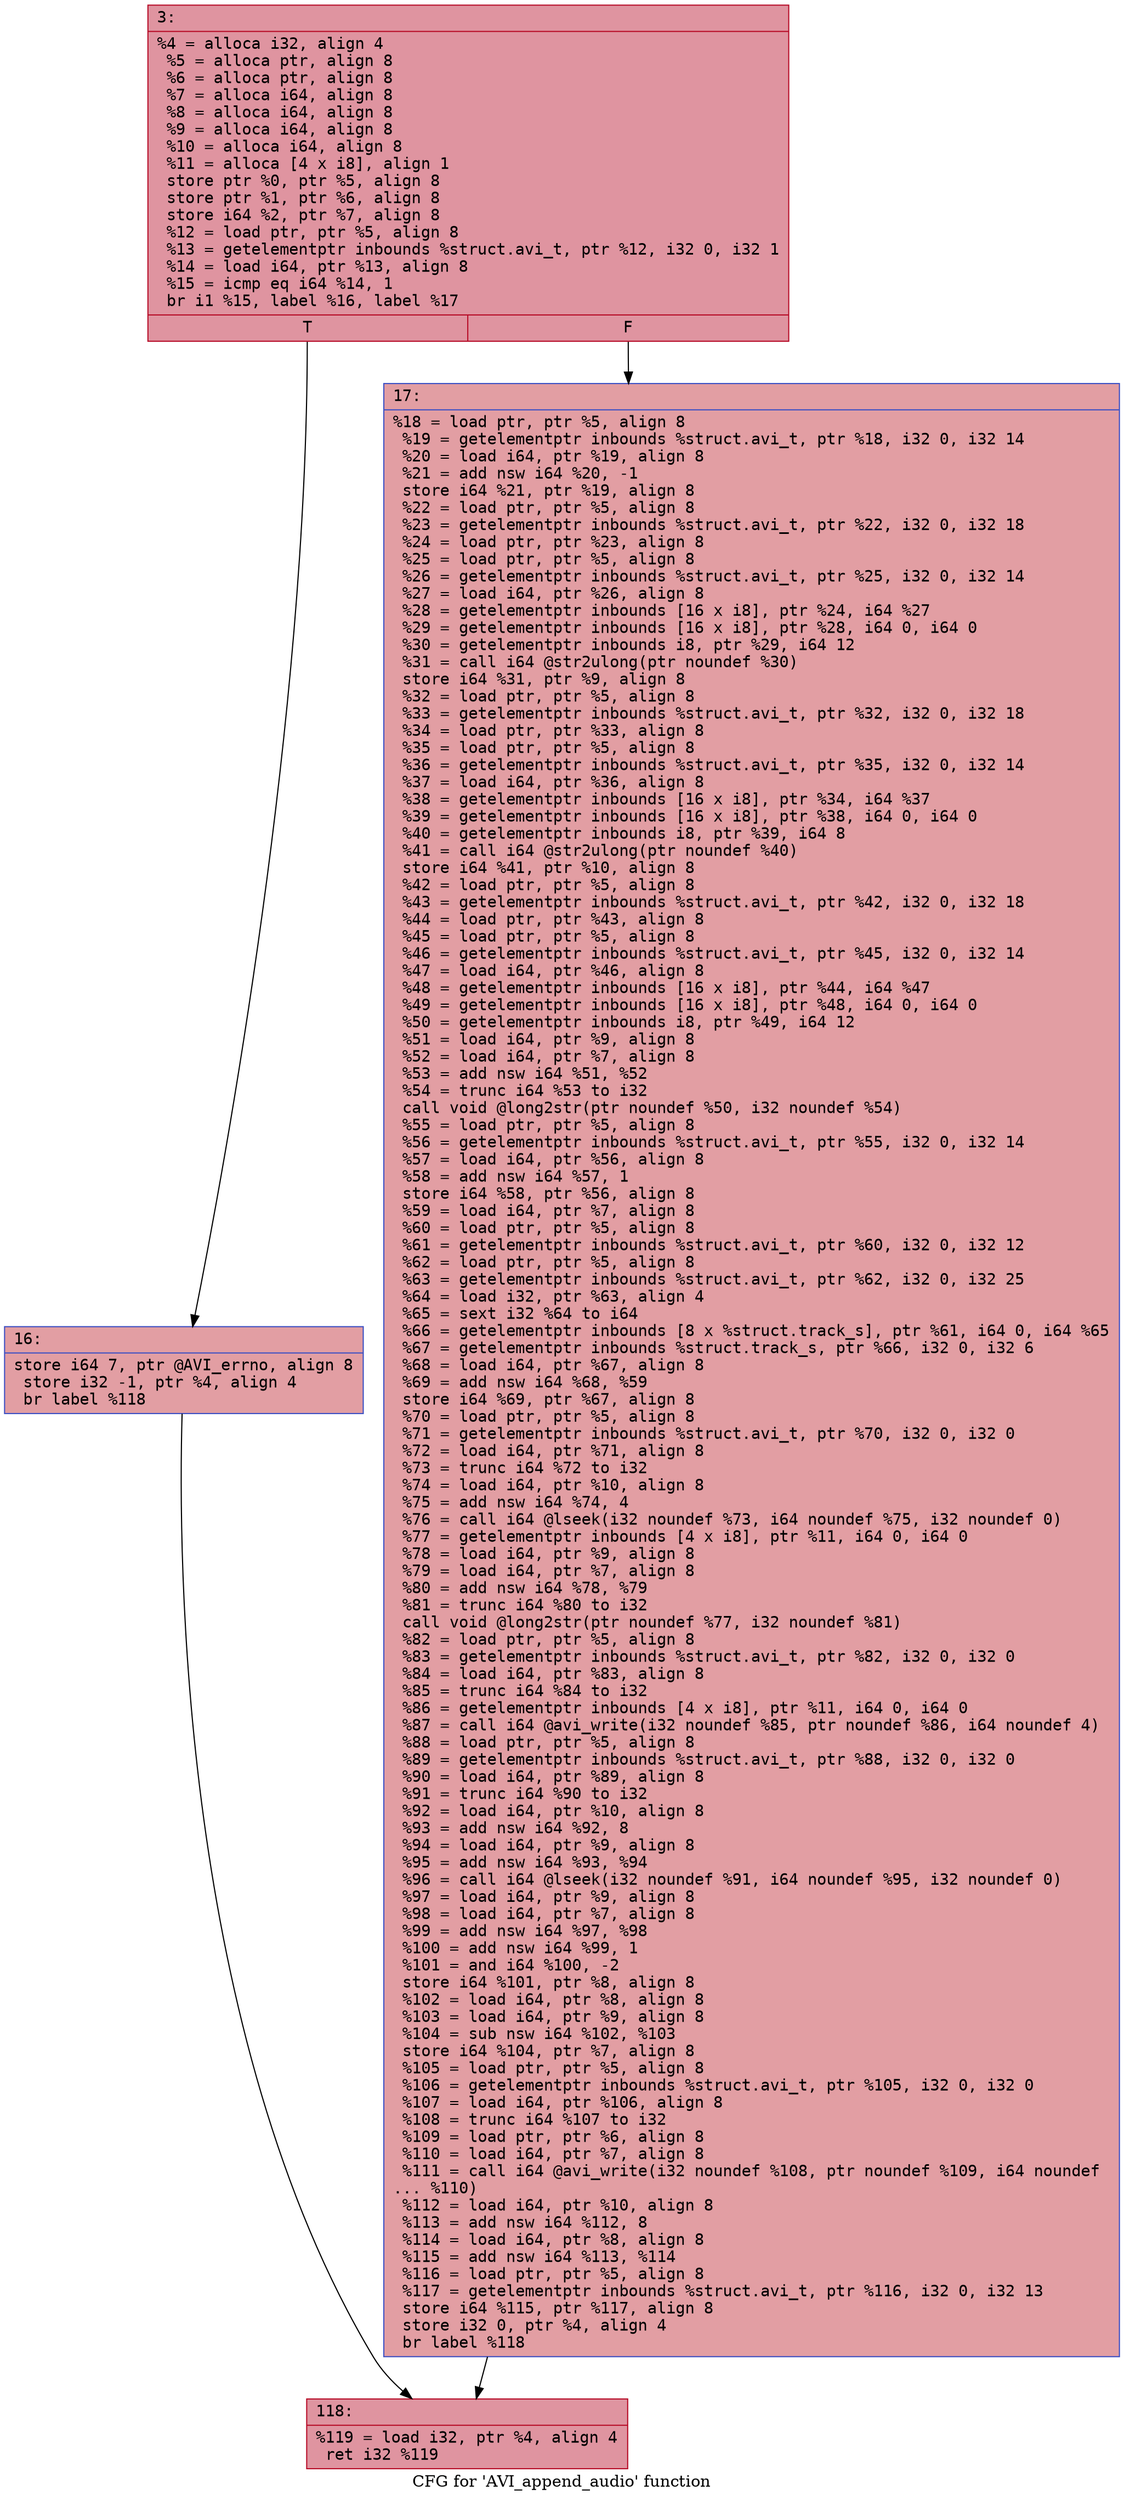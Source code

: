 digraph "CFG for 'AVI_append_audio' function" {
	label="CFG for 'AVI_append_audio' function";

	Node0x6000005bfc00 [shape=record,color="#b70d28ff", style=filled, fillcolor="#b70d2870" fontname="Courier",label="{3:\l|  %4 = alloca i32, align 4\l  %5 = alloca ptr, align 8\l  %6 = alloca ptr, align 8\l  %7 = alloca i64, align 8\l  %8 = alloca i64, align 8\l  %9 = alloca i64, align 8\l  %10 = alloca i64, align 8\l  %11 = alloca [4 x i8], align 1\l  store ptr %0, ptr %5, align 8\l  store ptr %1, ptr %6, align 8\l  store i64 %2, ptr %7, align 8\l  %12 = load ptr, ptr %5, align 8\l  %13 = getelementptr inbounds %struct.avi_t, ptr %12, i32 0, i32 1\l  %14 = load i64, ptr %13, align 8\l  %15 = icmp eq i64 %14, 1\l  br i1 %15, label %16, label %17\l|{<s0>T|<s1>F}}"];
	Node0x6000005bfc00:s0 -> Node0x6000005bfc50[tooltip="3 -> 16\nProbability 50.00%" ];
	Node0x6000005bfc00:s1 -> Node0x6000005bfca0[tooltip="3 -> 17\nProbability 50.00%" ];
	Node0x6000005bfc50 [shape=record,color="#3d50c3ff", style=filled, fillcolor="#be242e70" fontname="Courier",label="{16:\l|  store i64 7, ptr @AVI_errno, align 8\l  store i32 -1, ptr %4, align 4\l  br label %118\l}"];
	Node0x6000005bfc50 -> Node0x6000005bfcf0[tooltip="16 -> 118\nProbability 100.00%" ];
	Node0x6000005bfca0 [shape=record,color="#3d50c3ff", style=filled, fillcolor="#be242e70" fontname="Courier",label="{17:\l|  %18 = load ptr, ptr %5, align 8\l  %19 = getelementptr inbounds %struct.avi_t, ptr %18, i32 0, i32 14\l  %20 = load i64, ptr %19, align 8\l  %21 = add nsw i64 %20, -1\l  store i64 %21, ptr %19, align 8\l  %22 = load ptr, ptr %5, align 8\l  %23 = getelementptr inbounds %struct.avi_t, ptr %22, i32 0, i32 18\l  %24 = load ptr, ptr %23, align 8\l  %25 = load ptr, ptr %5, align 8\l  %26 = getelementptr inbounds %struct.avi_t, ptr %25, i32 0, i32 14\l  %27 = load i64, ptr %26, align 8\l  %28 = getelementptr inbounds [16 x i8], ptr %24, i64 %27\l  %29 = getelementptr inbounds [16 x i8], ptr %28, i64 0, i64 0\l  %30 = getelementptr inbounds i8, ptr %29, i64 12\l  %31 = call i64 @str2ulong(ptr noundef %30)\l  store i64 %31, ptr %9, align 8\l  %32 = load ptr, ptr %5, align 8\l  %33 = getelementptr inbounds %struct.avi_t, ptr %32, i32 0, i32 18\l  %34 = load ptr, ptr %33, align 8\l  %35 = load ptr, ptr %5, align 8\l  %36 = getelementptr inbounds %struct.avi_t, ptr %35, i32 0, i32 14\l  %37 = load i64, ptr %36, align 8\l  %38 = getelementptr inbounds [16 x i8], ptr %34, i64 %37\l  %39 = getelementptr inbounds [16 x i8], ptr %38, i64 0, i64 0\l  %40 = getelementptr inbounds i8, ptr %39, i64 8\l  %41 = call i64 @str2ulong(ptr noundef %40)\l  store i64 %41, ptr %10, align 8\l  %42 = load ptr, ptr %5, align 8\l  %43 = getelementptr inbounds %struct.avi_t, ptr %42, i32 0, i32 18\l  %44 = load ptr, ptr %43, align 8\l  %45 = load ptr, ptr %5, align 8\l  %46 = getelementptr inbounds %struct.avi_t, ptr %45, i32 0, i32 14\l  %47 = load i64, ptr %46, align 8\l  %48 = getelementptr inbounds [16 x i8], ptr %44, i64 %47\l  %49 = getelementptr inbounds [16 x i8], ptr %48, i64 0, i64 0\l  %50 = getelementptr inbounds i8, ptr %49, i64 12\l  %51 = load i64, ptr %9, align 8\l  %52 = load i64, ptr %7, align 8\l  %53 = add nsw i64 %51, %52\l  %54 = trunc i64 %53 to i32\l  call void @long2str(ptr noundef %50, i32 noundef %54)\l  %55 = load ptr, ptr %5, align 8\l  %56 = getelementptr inbounds %struct.avi_t, ptr %55, i32 0, i32 14\l  %57 = load i64, ptr %56, align 8\l  %58 = add nsw i64 %57, 1\l  store i64 %58, ptr %56, align 8\l  %59 = load i64, ptr %7, align 8\l  %60 = load ptr, ptr %5, align 8\l  %61 = getelementptr inbounds %struct.avi_t, ptr %60, i32 0, i32 12\l  %62 = load ptr, ptr %5, align 8\l  %63 = getelementptr inbounds %struct.avi_t, ptr %62, i32 0, i32 25\l  %64 = load i32, ptr %63, align 4\l  %65 = sext i32 %64 to i64\l  %66 = getelementptr inbounds [8 x %struct.track_s], ptr %61, i64 0, i64 %65\l  %67 = getelementptr inbounds %struct.track_s, ptr %66, i32 0, i32 6\l  %68 = load i64, ptr %67, align 8\l  %69 = add nsw i64 %68, %59\l  store i64 %69, ptr %67, align 8\l  %70 = load ptr, ptr %5, align 8\l  %71 = getelementptr inbounds %struct.avi_t, ptr %70, i32 0, i32 0\l  %72 = load i64, ptr %71, align 8\l  %73 = trunc i64 %72 to i32\l  %74 = load i64, ptr %10, align 8\l  %75 = add nsw i64 %74, 4\l  %76 = call i64 @lseek(i32 noundef %73, i64 noundef %75, i32 noundef 0)\l  %77 = getelementptr inbounds [4 x i8], ptr %11, i64 0, i64 0\l  %78 = load i64, ptr %9, align 8\l  %79 = load i64, ptr %7, align 8\l  %80 = add nsw i64 %78, %79\l  %81 = trunc i64 %80 to i32\l  call void @long2str(ptr noundef %77, i32 noundef %81)\l  %82 = load ptr, ptr %5, align 8\l  %83 = getelementptr inbounds %struct.avi_t, ptr %82, i32 0, i32 0\l  %84 = load i64, ptr %83, align 8\l  %85 = trunc i64 %84 to i32\l  %86 = getelementptr inbounds [4 x i8], ptr %11, i64 0, i64 0\l  %87 = call i64 @avi_write(i32 noundef %85, ptr noundef %86, i64 noundef 4)\l  %88 = load ptr, ptr %5, align 8\l  %89 = getelementptr inbounds %struct.avi_t, ptr %88, i32 0, i32 0\l  %90 = load i64, ptr %89, align 8\l  %91 = trunc i64 %90 to i32\l  %92 = load i64, ptr %10, align 8\l  %93 = add nsw i64 %92, 8\l  %94 = load i64, ptr %9, align 8\l  %95 = add nsw i64 %93, %94\l  %96 = call i64 @lseek(i32 noundef %91, i64 noundef %95, i32 noundef 0)\l  %97 = load i64, ptr %9, align 8\l  %98 = load i64, ptr %7, align 8\l  %99 = add nsw i64 %97, %98\l  %100 = add nsw i64 %99, 1\l  %101 = and i64 %100, -2\l  store i64 %101, ptr %8, align 8\l  %102 = load i64, ptr %8, align 8\l  %103 = load i64, ptr %9, align 8\l  %104 = sub nsw i64 %102, %103\l  store i64 %104, ptr %7, align 8\l  %105 = load ptr, ptr %5, align 8\l  %106 = getelementptr inbounds %struct.avi_t, ptr %105, i32 0, i32 0\l  %107 = load i64, ptr %106, align 8\l  %108 = trunc i64 %107 to i32\l  %109 = load ptr, ptr %6, align 8\l  %110 = load i64, ptr %7, align 8\l  %111 = call i64 @avi_write(i32 noundef %108, ptr noundef %109, i64 noundef\l... %110)\l  %112 = load i64, ptr %10, align 8\l  %113 = add nsw i64 %112, 8\l  %114 = load i64, ptr %8, align 8\l  %115 = add nsw i64 %113, %114\l  %116 = load ptr, ptr %5, align 8\l  %117 = getelementptr inbounds %struct.avi_t, ptr %116, i32 0, i32 13\l  store i64 %115, ptr %117, align 8\l  store i32 0, ptr %4, align 4\l  br label %118\l}"];
	Node0x6000005bfca0 -> Node0x6000005bfcf0[tooltip="17 -> 118\nProbability 100.00%" ];
	Node0x6000005bfcf0 [shape=record,color="#b70d28ff", style=filled, fillcolor="#b70d2870" fontname="Courier",label="{118:\l|  %119 = load i32, ptr %4, align 4\l  ret i32 %119\l}"];
}
